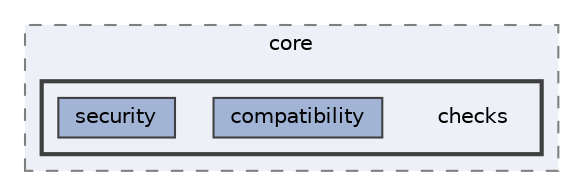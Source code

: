 digraph "C:/Users/LukeMabie/documents/Development/Password_Saver_Using_Django-master/venv/Lib/site-packages/django/core/checks"
{
 // LATEX_PDF_SIZE
  bgcolor="transparent";
  edge [fontname=Helvetica,fontsize=10,labelfontname=Helvetica,labelfontsize=10];
  node [fontname=Helvetica,fontsize=10,shape=box,height=0.2,width=0.4];
  compound=true
  subgraph clusterdir_0da3febc3e5a89c4a2c38ea720ac07f4 {
    graph [ bgcolor="#edf0f7", pencolor="grey50", label="core", fontname=Helvetica,fontsize=10 style="filled,dashed", URL="dir_0da3febc3e5a89c4a2c38ea720ac07f4.html",tooltip=""]
  subgraph clusterdir_2952e920a54740806be6c2f14b7074e0 {
    graph [ bgcolor="#edf0f7", pencolor="grey25", label="", fontname=Helvetica,fontsize=10 style="filled,bold", URL="dir_2952e920a54740806be6c2f14b7074e0.html",tooltip=""]
    dir_2952e920a54740806be6c2f14b7074e0 [shape=plaintext, label="checks"];
  dir_03f9d15540fcea76f37f414ac2b04b3c [label="compatibility", fillcolor="#a2b4d6", color="grey25", style="filled", URL="dir_03f9d15540fcea76f37f414ac2b04b3c.html",tooltip=""];
  dir_944e9beb53f5a9bea6237b5c893cd215 [label="security", fillcolor="#a2b4d6", color="grey25", style="filled", URL="dir_944e9beb53f5a9bea6237b5c893cd215.html",tooltip=""];
  }
  }
}
